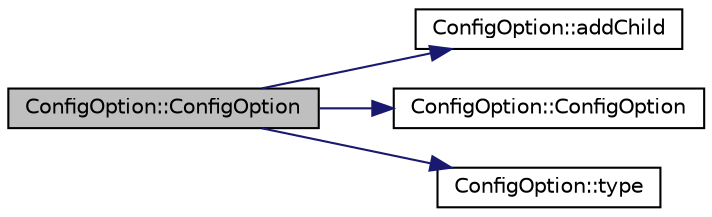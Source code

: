 digraph "ConfigOption::ConfigOption"
{
 // LATEX_PDF_SIZE
  edge [fontname="Helvetica",fontsize="10",labelfontname="Helvetica",labelfontsize="10"];
  node [fontname="Helvetica",fontsize="10",shape=record];
  rankdir="LR";
  Node1 [label="ConfigOption::ConfigOption",height=0.2,width=0.4,color="black", fillcolor="grey75", style="filled", fontcolor="black",tooltip=" "];
  Node1 -> Node2 [color="midnightblue",fontsize="10",style="solid",fontname="Helvetica"];
  Node2 [label="ConfigOption::addChild",height=0.2,width=0.4,color="black", fillcolor="white", style="filled",URL="$d2/dd3/class_config_option.html#abb5ccd6fcb582aa6e9105ed3771f040e",tooltip=" "];
  Node1 -> Node3 [color="midnightblue",fontsize="10",style="solid",fontname="Helvetica"];
  Node3 [label="ConfigOption::ConfigOption",height=0.2,width=0.4,color="black", fillcolor="white", style="filled",URL="$d2/dd3/class_config_option.html#af946f863b3261f0e946f79b0db35ea8a",tooltip=" "];
  Node1 -> Node4 [color="midnightblue",fontsize="10",style="solid",fontname="Helvetica"];
  Node4 [label="ConfigOption::type",height=0.2,width=0.4,color="black", fillcolor="white", style="filled",URL="$d2/dd3/class_config_option.html#a56fd56ab3c82cf618035d669135cdbe9",tooltip=" "];
}
